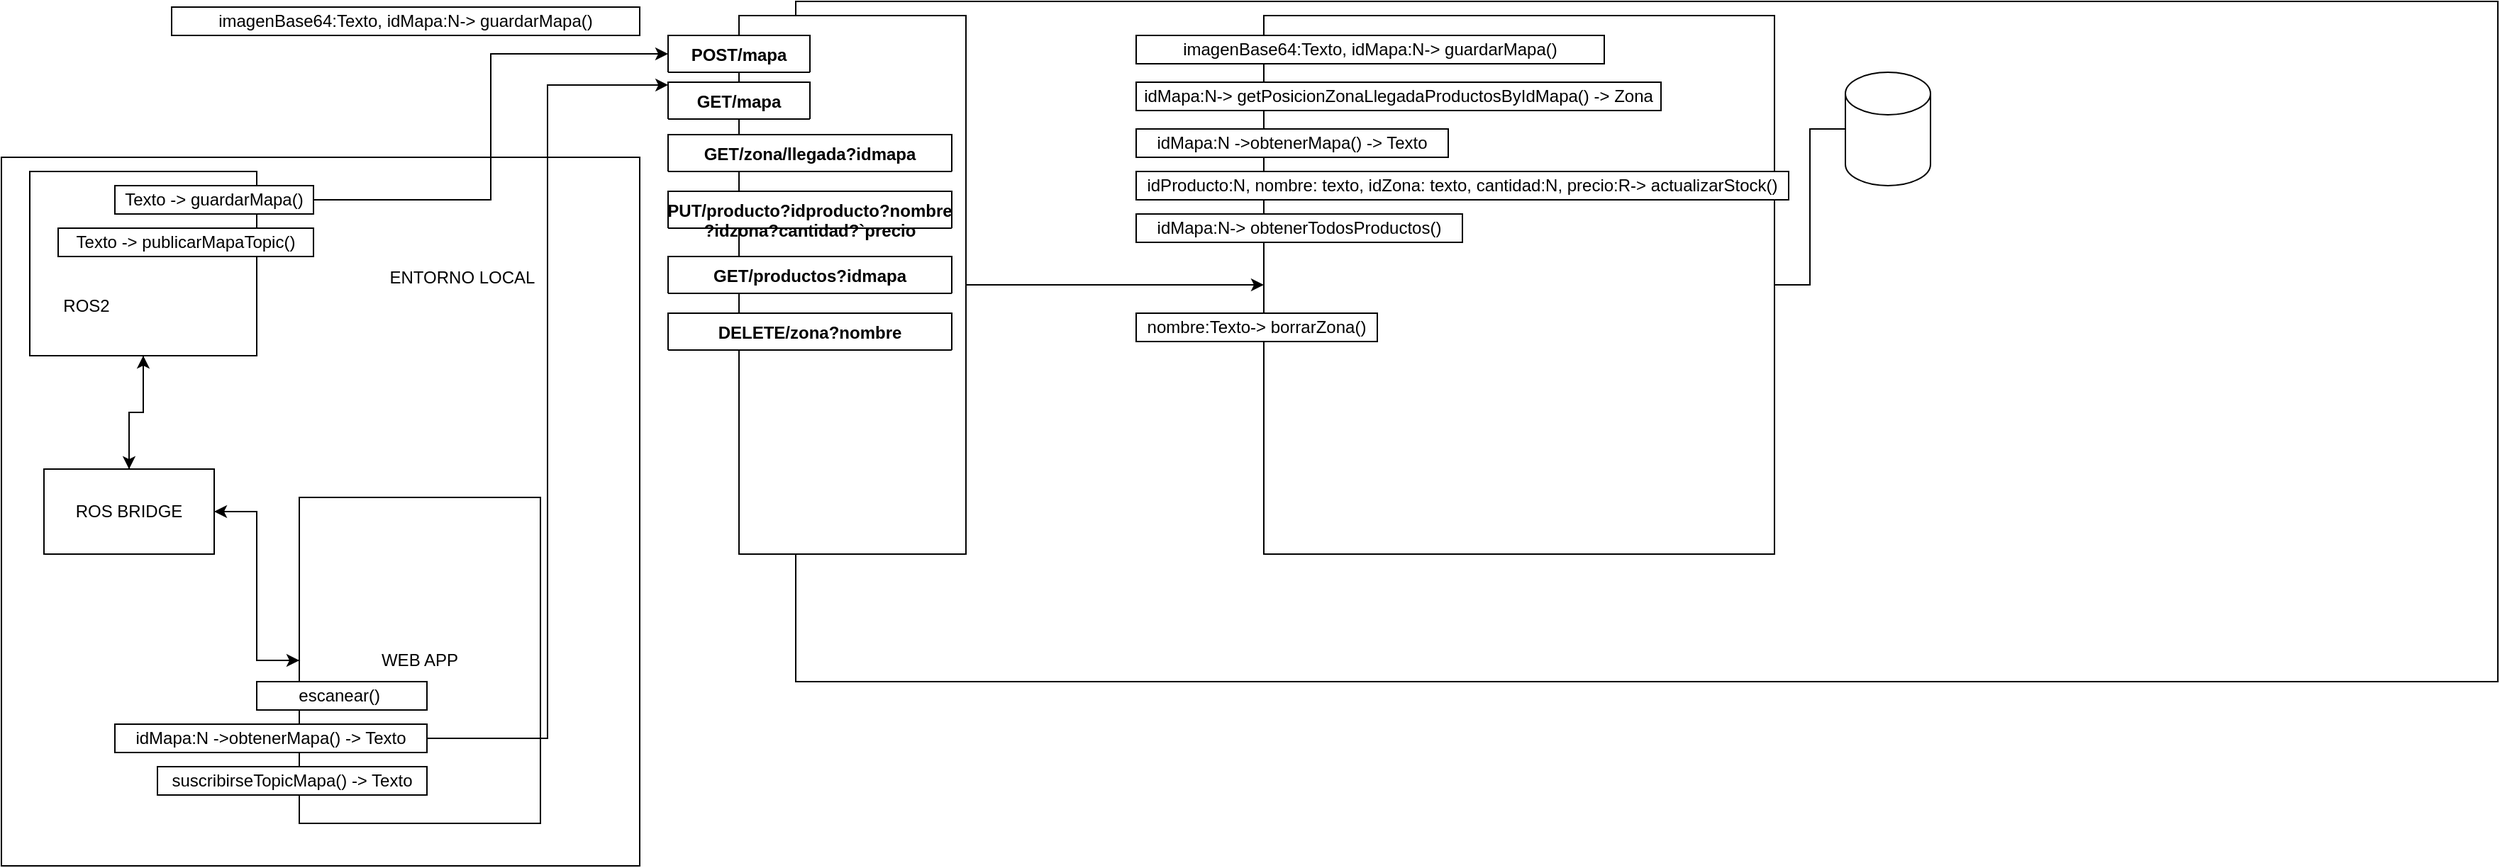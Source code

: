 <mxfile version="18.1.3" pages="2"><diagram id="qr7br0gcmP0g3dQFz3eZ" name="Logica Negocio"><mxGraphModel dx="1381" dy="787" grid="1" gridSize="10" guides="1" tooltips="1" connect="1" arrows="1" fold="1" page="1" pageScale="1" pageWidth="827" pageHeight="1169" math="0" shadow="0"><root><mxCell id="0"/><mxCell id="1" parent="0"/><mxCell id="V5HAuyEucex_Spe4lNq8-1" value="" style="rounded=0;whiteSpace=wrap;html=1;" parent="1" vertex="1"><mxGeometry x="570" y="10" width="1200" height="480" as="geometry"/></mxCell><mxCell id="V5HAuyEucex_Spe4lNq8-2" value="" style="rounded=0;whiteSpace=wrap;html=1;" parent="1" vertex="1"><mxGeometry x="10" y="120" width="450" height="500" as="geometry"/></mxCell><mxCell id="V5HAuyEucex_Spe4lNq8-14" style="edgeStyle=orthogonalEdgeStyle;rounded=0;orthogonalLoop=1;jettySize=auto;html=1;" parent="1" source="V5HAuyEucex_Spe4lNq8-3" target="V5HAuyEucex_Spe4lNq8-13" edge="1"><mxGeometry relative="1" as="geometry"/></mxCell><mxCell id="V5HAuyEucex_Spe4lNq8-19" style="edgeStyle=orthogonalEdgeStyle;rounded=0;orthogonalLoop=1;jettySize=auto;html=1;entryX=0;entryY=0.5;entryDx=0;entryDy=0;exitX=1;exitY=0.5;exitDx=0;exitDy=0;" parent="1" source="V5HAuyEucex_Spe4lNq8-24" target="1KXFwzLgJWa-YRm2-Oui-1" edge="1"><mxGeometry relative="1" as="geometry"><mxPoint x="460" y="50" as="targetPoint"/></mxGeometry></mxCell><mxCell id="V5HAuyEucex_Spe4lNq8-3" value="" style="rounded=0;whiteSpace=wrap;html=1;" parent="1" vertex="1"><mxGeometry x="30" y="130" width="160" height="130" as="geometry"/></mxCell><mxCell id="9l4VPNed63QghKo_KkzF-2" style="edgeStyle=orthogonalEdgeStyle;rounded=0;orthogonalLoop=1;jettySize=auto;html=1;entryX=1;entryY=0.5;entryDx=0;entryDy=0;endArrow=none;endFill=0;" parent="1" source="V5HAuyEucex_Spe4lNq8-4" target="V5HAuyEucex_Spe4lNq8-6" edge="1"><mxGeometry relative="1" as="geometry"/></mxCell><mxCell id="V5HAuyEucex_Spe4lNq8-4" value="" style="shape=cylinder3;whiteSpace=wrap;html=1;boundedLbl=1;backgroundOutline=1;size=15;" parent="1" vertex="1"><mxGeometry x="1310" y="60" width="60" height="80" as="geometry"/></mxCell><mxCell id="V5HAuyEucex_Spe4lNq8-20" style="edgeStyle=orthogonalEdgeStyle;rounded=0;orthogonalLoop=1;jettySize=auto;html=1;" parent="1" source="V5HAuyEucex_Spe4lNq8-5" target="V5HAuyEucex_Spe4lNq8-6" edge="1"><mxGeometry relative="1" as="geometry"/></mxCell><mxCell id="V5HAuyEucex_Spe4lNq8-5" value="" style="rounded=0;whiteSpace=wrap;html=1;" parent="1" vertex="1"><mxGeometry x="530" y="20" width="160" height="380" as="geometry"/></mxCell><mxCell id="V5HAuyEucex_Spe4lNq8-6" value="" style="rounded=0;whiteSpace=wrap;html=1;" parent="1" vertex="1"><mxGeometry x="900" y="20" width="360" height="380" as="geometry"/></mxCell><mxCell id="V5HAuyEucex_Spe4lNq8-9" value="imagenBase64:Texto, idMapa:N-&amp;gt; guardarMapa()" style="rounded=0;whiteSpace=wrap;html=1;autosize=1;" parent="1" vertex="1"><mxGeometry x="810" y="34" width="330" height="20" as="geometry"/></mxCell><mxCell id="V5HAuyEucex_Spe4lNq8-16" style="edgeStyle=orthogonalEdgeStyle;rounded=0;orthogonalLoop=1;jettySize=auto;html=1;entryX=1;entryY=0.5;entryDx=0;entryDy=0;" parent="1" source="V5HAuyEucex_Spe4lNq8-11" target="V5HAuyEucex_Spe4lNq8-13" edge="1"><mxGeometry relative="1" as="geometry"/></mxCell><mxCell id="V5HAuyEucex_Spe4lNq8-11" value="WEB APP" style="rounded=0;whiteSpace=wrap;html=1;" parent="1" vertex="1"><mxGeometry x="220" y="360" width="170" height="230" as="geometry"/></mxCell><mxCell id="V5HAuyEucex_Spe4lNq8-12" value="ENTORNO LOCAL" style="text;html=1;strokeColor=none;fillColor=none;align=center;verticalAlign=middle;whiteSpace=wrap;rounded=0;" parent="1" vertex="1"><mxGeometry x="270" y="190" width="130" height="30" as="geometry"/></mxCell><mxCell id="V5HAuyEucex_Spe4lNq8-15" style="edgeStyle=orthogonalEdgeStyle;rounded=0;orthogonalLoop=1;jettySize=auto;html=1;" parent="1" source="V5HAuyEucex_Spe4lNq8-13" target="V5HAuyEucex_Spe4lNq8-11" edge="1"><mxGeometry relative="1" as="geometry"/></mxCell><mxCell id="V5HAuyEucex_Spe4lNq8-17" style="edgeStyle=orthogonalEdgeStyle;rounded=0;orthogonalLoop=1;jettySize=auto;html=1;entryX=0.5;entryY=1;entryDx=0;entryDy=0;" parent="1" source="V5HAuyEucex_Spe4lNq8-13" target="V5HAuyEucex_Spe4lNq8-3" edge="1"><mxGeometry relative="1" as="geometry"/></mxCell><mxCell id="V5HAuyEucex_Spe4lNq8-13" value="ROS BRIDGE" style="rounded=0;whiteSpace=wrap;html=1;" parent="1" vertex="1"><mxGeometry x="40" y="340" width="120" height="60" as="geometry"/></mxCell><mxCell id="V5HAuyEucex_Spe4lNq8-22" value="escanear()&amp;nbsp;" style="rounded=0;whiteSpace=wrap;html=1;" parent="1" vertex="1"><mxGeometry x="190" y="490" width="120" height="20" as="geometry"/></mxCell><mxCell id="xhJGhQsPzWxKXCQC_ODU-6" style="edgeStyle=orthogonalEdgeStyle;rounded=0;orthogonalLoop=1;jettySize=auto;html=1;entryX=0.001;entryY=0.076;entryDx=0;entryDy=0;entryPerimeter=0;" parent="1" source="V5HAuyEucex_Spe4lNq8-23" target="xhJGhQsPzWxKXCQC_ODU-2" edge="1"><mxGeometry relative="1" as="geometry"/></mxCell><mxCell id="V5HAuyEucex_Spe4lNq8-23" value="idMapa:N -&amp;gt;obtenerMapa() -&amp;gt; Texto" style="rounded=0;whiteSpace=wrap;html=1;" parent="1" vertex="1"><mxGeometry x="90" y="520" width="220" height="20" as="geometry"/></mxCell><mxCell id="V5HAuyEucex_Spe4lNq8-24" value="Texto -&amp;gt; guardarMapa()" style="rounded=0;whiteSpace=wrap;html=1;" parent="1" vertex="1"><mxGeometry x="90" y="140" width="140" height="20" as="geometry"/></mxCell><mxCell id="V5HAuyEucex_Spe4lNq8-27" value="Texto -&amp;gt; publicarMapaTopic()" style="rounded=0;whiteSpace=wrap;html=1;" parent="1" vertex="1"><mxGeometry x="50" y="170" width="180" height="20" as="geometry"/></mxCell><mxCell id="V5HAuyEucex_Spe4lNq8-28" value="suscribirseTopicMapa() -&amp;gt; Texto" style="rounded=0;whiteSpace=wrap;html=1;" parent="1" vertex="1"><mxGeometry x="120" y="550" width="190" height="20" as="geometry"/></mxCell><mxCell id="V5HAuyEucex_Spe4lNq8-29" value="ROS2" style="text;html=1;strokeColor=none;fillColor=none;align=center;verticalAlign=middle;whiteSpace=wrap;rounded=0;" parent="1" vertex="1"><mxGeometry x="40" y="210" width="60" height="30" as="geometry"/></mxCell><mxCell id="1KXFwzLgJWa-YRm2-Oui-1" value="POST/mapa" style="swimlane;fontStyle=1;align=center;verticalAlign=top;childLayout=stackLayout;horizontal=1;startSize=26;horizontalStack=0;resizeParent=1;resizeParentMax=0;resizeLast=0;collapsible=1;marginBottom=0;" parent="1" vertex="1" collapsed="1"><mxGeometry x="480" y="34" width="100" height="26" as="geometry"><mxRectangle x="480" y="-70" width="300" height="140" as="alternateBounds"/></mxGeometry></mxCell><mxCell id="1KXFwzLgJWa-YRm2-Oui-2" value="Request: { idMapa:N,  imagen:Texto }" style="text;strokeColor=none;fillColor=default;align=left;verticalAlign=top;spacingLeft=4;spacingRight=4;overflow=hidden;rotatable=0;points=[[0,0.5],[1,0.5]];portConstraint=eastwest;" parent="1KXFwzLgJWa-YRm2-Oui-1" vertex="1"><mxGeometry y="26" width="300" height="26" as="geometry"/></mxCell><mxCell id="1KXFwzLgJWa-YRm2-Oui-3" value="" style="line;strokeWidth=1;fillColor=none;align=left;verticalAlign=middle;spacingTop=-1;spacingLeft=3;spacingRight=3;rotatable=0;labelPosition=right;points=[];portConstraint=eastwest;" parent="1KXFwzLgJWa-YRm2-Oui-1" vertex="1"><mxGeometry y="52" width="300" height="8" as="geometry"/></mxCell><mxCell id="1KXFwzLgJWa-YRm2-Oui-4" value="Respuestas:&#10;    200 OK&#10;    500 - {mensaje: &quot;No existe un mapa con ese id&quot;}&#10;    400 - {mensaje: &quot;Falta algun parametro&quot;}" style="text;align=left;verticalAlign=top;spacingLeft=4;spacingRight=4;overflow=hidden;rotatable=0;points=[[0,0.5],[1,0.5]];portConstraint=eastwest;fillColor=default;" parent="1KXFwzLgJWa-YRm2-Oui-1" vertex="1"><mxGeometry y="60" width="300" height="80" as="geometry"/></mxCell><mxCell id="A1_ffEyif7cvSU4tj48l-1" value="imagenBase64:Texto, idMapa:N-&amp;gt; guardarMapa()" style="rounded=0;whiteSpace=wrap;html=1;autosize=1;" parent="1" vertex="1"><mxGeometry x="130" y="14" width="330" height="20" as="geometry"/></mxCell><mxCell id="_4uroS1KP7SOoJTGzhsw-5" value="idMapa:N-&amp;gt; getPosicionZonaLlegadaProductosByIdMapa() -&amp;gt; Zona" style="rounded=0;whiteSpace=wrap;html=1;autosize=1;" parent="1" vertex="1"><mxGeometry x="810" y="67" width="370" height="20" as="geometry"/></mxCell><mxCell id="_4uroS1KP7SOoJTGzhsw-1" value="GET/zona/llegada?idmapa" style="swimlane;fontStyle=1;align=center;verticalAlign=top;childLayout=stackLayout;horizontal=1;startSize=26;horizontalStack=0;resizeParent=1;resizeParentMax=0;resizeLast=0;collapsible=1;marginBottom=0;" parent="1" vertex="1" collapsed="1"><mxGeometry x="480" y="104" width="200" height="26" as="geometry"><mxRectangle x="480" y="104" width="300" height="260" as="alternateBounds"/></mxGeometry></mxCell><mxCell id="_4uroS1KP7SOoJTGzhsw-2" value="Request: { idMapa:N }" style="text;strokeColor=none;fillColor=default;align=left;verticalAlign=top;spacingLeft=4;spacingRight=4;overflow=hidden;rotatable=0;points=[[0,0.5],[1,0.5]];portConstraint=eastwest;" parent="_4uroS1KP7SOoJTGzhsw-1" vertex="1"><mxGeometry y="26" width="300" height="26" as="geometry"/></mxCell><mxCell id="_4uroS1KP7SOoJTGzhsw-3" value="" style="line;strokeWidth=1;fillColor=none;align=left;verticalAlign=middle;spacingTop=-1;spacingLeft=3;spacingRight=3;rotatable=0;labelPosition=right;points=[];portConstraint=eastwest;" parent="_4uroS1KP7SOoJTGzhsw-1" vertex="1"><mxGeometry y="52" width="300" height="8" as="geometry"/></mxCell><mxCell id="_4uroS1KP7SOoJTGzhsw-4" value="Respuestas:&#10;    200 OK {&#10;    &quot;nombre&quot;: &quot;llegeda&quot;,&#10;    &quot;mapa&quot;: 1,&#10;    &quot;xSuperior&quot;: 1,&#10;    &quot;ySuperior&quot;: 2,&#10;    &quot;xInferior&quot;: 1,&#10;    &quot;yInferior&quot;: 2&#10;}    &#10;500 - {mensaje: &quot;Ese mapa no tiene una zona de llegada asignada&quot;}&#10;    &#10;400 - {mensaje: &quot;Falta algun parametro&quot;}" style="text;align=left;verticalAlign=top;spacingLeft=4;spacingRight=4;overflow=hidden;rotatable=0;points=[[0,0.5],[1,0.5]];portConstraint=eastwest;fillColor=default;" parent="_4uroS1KP7SOoJTGzhsw-1" vertex="1"><mxGeometry y="60" width="300" height="200" as="geometry"/></mxCell><mxCell id="xhJGhQsPzWxKXCQC_ODU-2" value="GET/mapa" style="swimlane;fontStyle=1;align=center;verticalAlign=top;childLayout=stackLayout;horizontal=1;startSize=26;horizontalStack=0;resizeParent=1;resizeParentMax=0;resizeLast=0;collapsible=1;marginBottom=0;" parent="1" vertex="1" collapsed="1"><mxGeometry x="480" y="67" width="100" height="26" as="geometry"><mxRectangle x="480" y="67" width="300" height="140" as="alternateBounds"/></mxGeometry></mxCell><mxCell id="xhJGhQsPzWxKXCQC_ODU-3" value="Parametros: { idMapa:N }" style="text;strokeColor=none;fillColor=default;align=left;verticalAlign=top;spacingLeft=4;spacingRight=4;overflow=hidden;rotatable=0;points=[[0,0.5],[1,0.5]];portConstraint=eastwest;" parent="xhJGhQsPzWxKXCQC_ODU-2" vertex="1"><mxGeometry y="26" width="300" height="26" as="geometry"/></mxCell><mxCell id="xhJGhQsPzWxKXCQC_ODU-4" value="" style="line;strokeWidth=1;fillColor=none;align=left;verticalAlign=middle;spacingTop=-1;spacingLeft=3;spacingRight=3;rotatable=0;labelPosition=right;points=[];portConstraint=eastwest;" parent="xhJGhQsPzWxKXCQC_ODU-2" vertex="1"><mxGeometry y="52" width="300" height="8" as="geometry"/></mxCell><mxCell id="xhJGhQsPzWxKXCQC_ODU-5" value="Respuestas:&#10;    200 OK {imagen:Texto, puntoOrigen:{x,y}}&#10;    500 - {mensaje: &quot;No existe un mapa con ese id&quot;}&#10;    400 - {mensaje: &quot;Falta algun parametro&quot;}" style="text;align=left;verticalAlign=top;spacingLeft=4;spacingRight=4;overflow=hidden;rotatable=0;points=[[0,0.5],[1,0.5]];portConstraint=eastwest;fillColor=default;" parent="xhJGhQsPzWxKXCQC_ODU-2" vertex="1"><mxGeometry y="60" width="300" height="80" as="geometry"/></mxCell><mxCell id="xhJGhQsPzWxKXCQC_ODU-7" value="idMapa:N -&amp;gt;obtenerMapa() -&amp;gt; Texto" style="rounded=0;whiteSpace=wrap;html=1;" parent="1" vertex="1"><mxGeometry x="810" y="100" width="220" height="20" as="geometry"/></mxCell><mxCell id="OGDtgpOWIfThqwihZhtQ-1" value="PUT/producto?idproducto?nombre&#10;?idzona?cantidad?`precio" style="swimlane;fontStyle=1;align=center;verticalAlign=top;childLayout=stackLayout;horizontal=1;startSize=26;horizontalStack=0;resizeParent=1;resizeParentMax=0;resizeLast=0;collapsible=1;marginBottom=0;" parent="1" vertex="1" collapsed="1"><mxGeometry x="480" y="144" width="200" height="26" as="geometry"><mxRectangle x="480" y="144" width="300" height="140" as="alternateBounds"/></mxGeometry></mxCell><mxCell id="OGDtgpOWIfThqwihZhtQ-2" value="Parametros: { idProducto:N, nombre:texto &#10;                        idZona: texto, cantidad:N, &#10;                        precio:R }" style="text;strokeColor=none;fillColor=default;align=left;verticalAlign=top;spacingLeft=4;spacingRight=4;overflow=hidden;rotatable=0;points=[[0,0.5],[1,0.5]];portConstraint=eastwest;" parent="OGDtgpOWIfThqwihZhtQ-1" vertex="1"><mxGeometry y="26" width="300" height="26" as="geometry"/></mxCell><mxCell id="OGDtgpOWIfThqwihZhtQ-3" value="" style="line;strokeWidth=1;fillColor=none;align=left;verticalAlign=middle;spacingTop=-1;spacingLeft=3;spacingRight=3;rotatable=0;labelPosition=right;points=[];portConstraint=eastwest;" parent="OGDtgpOWIfThqwihZhtQ-1" vertex="1"><mxGeometry y="52" width="300" height="8" as="geometry"/></mxCell><mxCell id="OGDtgpOWIfThqwihZhtQ-4" value="Respuestas:&#10;    200 OK   - {mensaje: &quot;El stock se ha actualizado correctamente&quot;}&#10;    500 - {mensaje: &quot;No existe un producto o zona con ese id&quot;}&#10;    400 - {mensaje: &quot;Falta algun parametro&quot;}" style="text;align=left;verticalAlign=top;spacingLeft=4;spacingRight=4;overflow=hidden;rotatable=0;points=[[0,0.5],[1,0.5]];portConstraint=eastwest;fillColor=default;" parent="OGDtgpOWIfThqwihZhtQ-1" vertex="1"><mxGeometry y="60" width="300" height="80" as="geometry"/></mxCell><mxCell id="bOaLaN9celTMbXlFl_b8-1" value="idProducto:N, nombre: texto, idZona: texto, cantidad:N, precio:R-&amp;gt; actualizarStock()" style="rounded=0;whiteSpace=wrap;html=1;autosize=1;" parent="1" vertex="1"><mxGeometry x="810" y="130" width="460" height="20" as="geometry"/></mxCell><mxCell id="3axeS7SIvT5MbjWtj5---1" value="GET/productos?idmapa" style="swimlane;fontStyle=1;align=center;verticalAlign=top;childLayout=stackLayout;horizontal=1;startSize=26;horizontalStack=0;resizeParent=1;resizeParentMax=0;resizeLast=0;collapsible=1;marginBottom=0;" parent="1" vertex="1" collapsed="1"><mxGeometry x="480" y="190" width="200" height="26" as="geometry"><mxRectangle x="480" y="190" width="300" height="140" as="alternateBounds"/></mxGeometry></mxCell><mxCell id="3axeS7SIvT5MbjWtj5---2" value="Parametros: { idMapa:N }" style="text;strokeColor=none;fillColor=default;align=left;verticalAlign=top;spacingLeft=4;spacingRight=4;overflow=hidden;rotatable=0;points=[[0,0.5],[1,0.5]];portConstraint=eastwest;" parent="3axeS7SIvT5MbjWtj5---1" vertex="1"><mxGeometry y="26" width="300" height="26" as="geometry"/></mxCell><mxCell id="3axeS7SIvT5MbjWtj5---3" value="" style="line;strokeWidth=1;fillColor=none;align=left;verticalAlign=middle;spacingTop=-1;spacingLeft=3;spacingRight=3;rotatable=0;labelPosition=right;points=[];portConstraint=eastwest;" parent="3axeS7SIvT5MbjWtj5---1" vertex="1"><mxGeometry y="52" width="300" height="8" as="geometry"/></mxCell><mxCell id="3axeS7SIvT5MbjWtj5---4" value="Respuestas:&#10;    200 OK&#10;    500 - {mensaje: &quot;No existe un mapa con ese id&quot;}&#10;    400 - {mensaje: &quot;Falta algun parametro&quot;}" style="text;align=left;verticalAlign=top;spacingLeft=4;spacingRight=4;overflow=hidden;rotatable=0;points=[[0,0.5],[1,0.5]];portConstraint=eastwest;fillColor=default;" parent="3axeS7SIvT5MbjWtj5---1" vertex="1"><mxGeometry y="60" width="300" height="80" as="geometry"/></mxCell><mxCell id="3axeS7SIvT5MbjWtj5---5" value="idMapa:N-&amp;gt; obtenerTodosProductos()" style="rounded=0;whiteSpace=wrap;html=1;autosize=1;" parent="1" vertex="1"><mxGeometry x="810" y="160" width="230" height="20" as="geometry"/></mxCell><mxCell id="qG03S4vBtVHj0c72fAlt-1" value="DELETE/zona?nombre" style="swimlane;fontStyle=1;align=center;verticalAlign=top;childLayout=stackLayout;horizontal=1;startSize=26;horizontalStack=0;resizeParent=1;resizeParentMax=0;resizeLast=0;collapsible=1;marginBottom=0;" parent="1" vertex="1" collapsed="1"><mxGeometry x="480" y="230" width="200" height="26" as="geometry"><mxRectangle x="480" y="230" width="300" height="140" as="alternateBounds"/></mxGeometry></mxCell><mxCell id="qG03S4vBtVHj0c72fAlt-2" value="Parametros: { nombre:Texto }" style="text;strokeColor=none;fillColor=default;align=left;verticalAlign=top;spacingLeft=4;spacingRight=4;overflow=hidden;rotatable=0;points=[[0,0.5],[1,0.5]];portConstraint=eastwest;" parent="qG03S4vBtVHj0c72fAlt-1" vertex="1"><mxGeometry y="26" width="300" height="26" as="geometry"/></mxCell><mxCell id="qG03S4vBtVHj0c72fAlt-3" value="" style="line;strokeWidth=1;fillColor=none;align=left;verticalAlign=middle;spacingTop=-1;spacingLeft=3;spacingRight=3;rotatable=0;labelPosition=right;points=[];portConstraint=eastwest;" parent="qG03S4vBtVHj0c72fAlt-1" vertex="1"><mxGeometry y="52" width="300" height="8" as="geometry"/></mxCell><mxCell id="qG03S4vBtVHj0c72fAlt-4" value="Respuestas:&#10;    200 OK&#10;    500 - {mensaje: &quot;No existe una zona con ese id&quot;}&#10;    400 - {mensaje: &quot;Falta algun parametro&quot;}" style="text;align=left;verticalAlign=top;spacingLeft=4;spacingRight=4;overflow=hidden;rotatable=0;points=[[0,0.5],[1,0.5]];portConstraint=eastwest;fillColor=default;" parent="qG03S4vBtVHj0c72fAlt-1" vertex="1"><mxGeometry y="60" width="300" height="80" as="geometry"/></mxCell><mxCell id="qG03S4vBtVHj0c72fAlt-5" value="nombre:Texto-&amp;gt; borrarZona()" style="rounded=0;whiteSpace=wrap;html=1;autosize=1;" parent="1" vertex="1"><mxGeometry x="810" y="230" width="170" height="20" as="geometry"/></mxCell></root></mxGraphModel></diagram><diagram id="j1-sHolz0AxUesMCTDj7" name="Entidad Relacion"><mxGraphModel dx="419" dy="775" grid="1" gridSize="10" guides="1" tooltips="1" connect="1" arrows="1" fold="1" page="1" pageScale="1" pageWidth="827" pageHeight="1169" math="0" shadow="0"><root><mxCell id="xTQx5OwVtkUul9D9zM_5-0"/><mxCell id="xTQx5OwVtkUul9D9zM_5-1" parent="xTQx5OwVtkUul9D9zM_5-0"/><mxCell id="xTQx5OwVtkUul9D9zM_5-7" value="mapa" style="shape=table;startSize=30;container=1;collapsible=1;childLayout=tableLayout;fixedRows=1;rowLines=0;fontStyle=1;align=center;resizeLast=1;" parent="xTQx5OwVtkUul9D9zM_5-1" vertex="1"><mxGeometry x="260" y="400" width="180" height="90" as="geometry"><mxRectangle x="360" y="330" width="60" height="30" as="alternateBounds"/></mxGeometry></mxCell><mxCell id="xTQx5OwVtkUul9D9zM_5-8" value="" style="shape=tableRow;horizontal=0;startSize=0;swimlaneHead=0;swimlaneBody=0;fillColor=none;collapsible=0;dropTarget=0;points=[[0,0.5],[1,0.5]];portConstraint=eastwest;top=0;left=0;right=0;bottom=1;" parent="xTQx5OwVtkUul9D9zM_5-7" vertex="1"><mxGeometry y="30" width="180" height="30" as="geometry"/></mxCell><mxCell id="xTQx5OwVtkUul9D9zM_5-9" value="PK" style="shape=partialRectangle;connectable=0;fillColor=none;top=0;left=0;bottom=0;right=0;fontStyle=1;overflow=hidden;" parent="xTQx5OwVtkUul9D9zM_5-8" vertex="1"><mxGeometry width="30" height="30" as="geometry"><mxRectangle width="30" height="30" as="alternateBounds"/></mxGeometry></mxCell><mxCell id="xTQx5OwVtkUul9D9zM_5-10" value="id" style="shape=partialRectangle;connectable=0;fillColor=none;top=0;left=0;bottom=0;right=0;align=left;spacingLeft=6;fontStyle=5;overflow=hidden;" parent="xTQx5OwVtkUul9D9zM_5-8" vertex="1"><mxGeometry x="30" width="150" height="30" as="geometry"><mxRectangle width="150" height="30" as="alternateBounds"/></mxGeometry></mxCell><mxCell id="xTQx5OwVtkUul9D9zM_5-11" value="" style="shape=tableRow;horizontal=0;startSize=0;swimlaneHead=0;swimlaneBody=0;fillColor=none;collapsible=0;dropTarget=0;points=[[0,0.5],[1,0.5]];portConstraint=eastwest;top=0;left=0;right=0;bottom=0;" parent="xTQx5OwVtkUul9D9zM_5-7" vertex="1"><mxGeometry y="60" width="180" height="30" as="geometry"/></mxCell><mxCell id="xTQx5OwVtkUul9D9zM_5-12" value="" style="shape=partialRectangle;connectable=0;fillColor=none;top=0;left=0;bottom=0;right=0;editable=1;overflow=hidden;" parent="xTQx5OwVtkUul9D9zM_5-11" vertex="1"><mxGeometry width="30" height="30" as="geometry"><mxRectangle width="30" height="30" as="alternateBounds"/></mxGeometry></mxCell><mxCell id="xTQx5OwVtkUul9D9zM_5-13" value="imagen" style="shape=partialRectangle;connectable=0;fillColor=none;top=0;left=0;bottom=0;right=0;align=left;spacingLeft=6;overflow=hidden;" parent="xTQx5OwVtkUul9D9zM_5-11" vertex="1"><mxGeometry x="30" width="150" height="30" as="geometry"><mxRectangle width="150" height="30" as="alternateBounds"/></mxGeometry></mxCell><mxCell id="xTQx5OwVtkUul9D9zM_5-20" value="BD: Automatix" style="text;html=1;strokeColor=none;fillColor=none;align=center;verticalAlign=middle;whiteSpace=wrap;rounded=0;" parent="xTQx5OwVtkUul9D9zM_5-1" vertex="1"><mxGeometry x="10" y="10" width="140" height="30" as="geometry"/></mxCell><mxCell id="xTQx5OwVtkUul9D9zM_5-21" value="Usuario" style="shape=table;startSize=30;container=1;collapsible=1;childLayout=tableLayout;fixedRows=1;rowLines=0;fontStyle=1;align=center;resizeLast=1;" parent="xTQx5OwVtkUul9D9zM_5-1" vertex="1"><mxGeometry x="40" y="145" width="180" height="150" as="geometry"/></mxCell><mxCell id="xTQx5OwVtkUul9D9zM_5-22" value="" style="shape=tableRow;horizontal=0;startSize=0;swimlaneHead=0;swimlaneBody=0;fillColor=none;collapsible=0;dropTarget=0;points=[[0,0.5],[1,0.5]];portConstraint=eastwest;top=0;left=0;right=0;bottom=1;" parent="xTQx5OwVtkUul9D9zM_5-21" vertex="1"><mxGeometry y="30" width="180" height="30" as="geometry"/></mxCell><mxCell id="xTQx5OwVtkUul9D9zM_5-23" value="PK" style="shape=partialRectangle;connectable=0;fillColor=none;top=0;left=0;bottom=0;right=0;fontStyle=1;overflow=hidden;" parent="xTQx5OwVtkUul9D9zM_5-22" vertex="1"><mxGeometry width="30" height="30" as="geometry"><mxRectangle width="30" height="30" as="alternateBounds"/></mxGeometry></mxCell><mxCell id="xTQx5OwVtkUul9D9zM_5-24" value="id" style="shape=partialRectangle;connectable=0;fillColor=none;top=0;left=0;bottom=0;right=0;align=left;spacingLeft=6;fontStyle=5;overflow=hidden;" parent="xTQx5OwVtkUul9D9zM_5-22" vertex="1"><mxGeometry x="30" width="150" height="30" as="geometry"><mxRectangle width="150" height="30" as="alternateBounds"/></mxGeometry></mxCell><mxCell id="xTQx5OwVtkUul9D9zM_5-25" value="" style="shape=tableRow;horizontal=0;startSize=0;swimlaneHead=0;swimlaneBody=0;fillColor=none;collapsible=0;dropTarget=0;points=[[0,0.5],[1,0.5]];portConstraint=eastwest;top=0;left=0;right=0;bottom=0;" parent="xTQx5OwVtkUul9D9zM_5-21" vertex="1"><mxGeometry y="60" width="180" height="30" as="geometry"/></mxCell><mxCell id="xTQx5OwVtkUul9D9zM_5-26" value="" style="shape=partialRectangle;connectable=0;fillColor=none;top=0;left=0;bottom=0;right=0;editable=1;overflow=hidden;" parent="xTQx5OwVtkUul9D9zM_5-25" vertex="1"><mxGeometry width="30" height="30" as="geometry"><mxRectangle width="30" height="30" as="alternateBounds"/></mxGeometry></mxCell><mxCell id="xTQx5OwVtkUul9D9zM_5-27" value="correo   " style="shape=partialRectangle;connectable=0;fillColor=none;top=0;left=0;bottom=0;right=0;align=left;spacingLeft=6;overflow=hidden;" parent="xTQx5OwVtkUul9D9zM_5-25" vertex="1"><mxGeometry x="30" width="150" height="30" as="geometry"><mxRectangle width="150" height="30" as="alternateBounds"/></mxGeometry></mxCell><mxCell id="xTQx5OwVtkUul9D9zM_5-28" value="" style="shape=tableRow;horizontal=0;startSize=0;swimlaneHead=0;swimlaneBody=0;fillColor=none;collapsible=0;dropTarget=0;points=[[0,0.5],[1,0.5]];portConstraint=eastwest;top=0;left=0;right=0;bottom=0;" parent="xTQx5OwVtkUul9D9zM_5-21" vertex="1"><mxGeometry y="90" width="180" height="30" as="geometry"/></mxCell><mxCell id="xTQx5OwVtkUul9D9zM_5-29" value="" style="shape=partialRectangle;connectable=0;fillColor=none;top=0;left=0;bottom=0;right=0;editable=1;overflow=hidden;" parent="xTQx5OwVtkUul9D9zM_5-28" vertex="1"><mxGeometry width="30" height="30" as="geometry"><mxRectangle width="30" height="30" as="alternateBounds"/></mxGeometry></mxCell><mxCell id="xTQx5OwVtkUul9D9zM_5-30" value="password" style="shape=partialRectangle;connectable=0;fillColor=none;top=0;left=0;bottom=0;right=0;align=left;spacingLeft=6;overflow=hidden;" parent="xTQx5OwVtkUul9D9zM_5-28" vertex="1"><mxGeometry x="30" width="150" height="30" as="geometry"><mxRectangle width="150" height="30" as="alternateBounds"/></mxGeometry></mxCell><mxCell id="8DTdHLEjGKgoNXfogA92-0" value="" style="shape=tableRow;horizontal=0;startSize=0;swimlaneHead=0;swimlaneBody=0;fillColor=none;collapsible=0;dropTarget=0;points=[[0,0.5],[1,0.5]];portConstraint=eastwest;top=0;left=0;right=0;bottom=0;" parent="xTQx5OwVtkUul9D9zM_5-21" vertex="1"><mxGeometry y="120" width="180" height="30" as="geometry"/></mxCell><mxCell id="8DTdHLEjGKgoNXfogA92-1" value="FK" style="shape=partialRectangle;connectable=0;fillColor=none;top=0;left=0;bottom=0;right=0;editable=1;overflow=hidden;" parent="8DTdHLEjGKgoNXfogA92-0" vertex="1"><mxGeometry width="30" height="30" as="geometry"><mxRectangle width="30" height="30" as="alternateBounds"/></mxGeometry></mxCell><mxCell id="8DTdHLEjGKgoNXfogA92-2" value="mapa" style="shape=partialRectangle;connectable=0;fillColor=none;top=0;left=0;bottom=0;right=0;align=left;spacingLeft=6;overflow=hidden;" parent="8DTdHLEjGKgoNXfogA92-0" vertex="1"><mxGeometry x="30" width="150" height="30" as="geometry"><mxRectangle width="150" height="30" as="alternateBounds"/></mxGeometry></mxCell><mxCell id="xTQx5OwVtkUul9D9zM_5-34" value="Robot" style="shape=table;startSize=30;container=1;collapsible=1;childLayout=tableLayout;fixedRows=1;rowLines=0;fontStyle=1;align=center;resizeLast=1;" parent="xTQx5OwVtkUul9D9zM_5-1" vertex="1"><mxGeometry x="40" y="530" width="180" height="90" as="geometry"/></mxCell><mxCell id="xTQx5OwVtkUul9D9zM_5-35" value="" style="shape=tableRow;horizontal=0;startSize=0;swimlaneHead=0;swimlaneBody=0;fillColor=none;collapsible=0;dropTarget=0;points=[[0,0.5],[1,0.5]];portConstraint=eastwest;top=0;left=0;right=0;bottom=1;" parent="xTQx5OwVtkUul9D9zM_5-34" vertex="1"><mxGeometry y="30" width="180" height="30" as="geometry"/></mxCell><mxCell id="xTQx5OwVtkUul9D9zM_5-36" value="PK" style="shape=partialRectangle;connectable=0;fillColor=none;top=0;left=0;bottom=0;right=0;fontStyle=1;overflow=hidden;" parent="xTQx5OwVtkUul9D9zM_5-35" vertex="1"><mxGeometry width="30" height="30" as="geometry"><mxRectangle width="30" height="30" as="alternateBounds"/></mxGeometry></mxCell><mxCell id="xTQx5OwVtkUul9D9zM_5-37" value="id" style="shape=partialRectangle;connectable=0;fillColor=none;top=0;left=0;bottom=0;right=0;align=left;spacingLeft=6;fontStyle=5;overflow=hidden;" parent="xTQx5OwVtkUul9D9zM_5-35" vertex="1"><mxGeometry x="30" width="150" height="30" as="geometry"><mxRectangle width="150" height="30" as="alternateBounds"/></mxGeometry></mxCell><mxCell id="xTQx5OwVtkUul9D9zM_5-38" value="" style="shape=tableRow;horizontal=0;startSize=0;swimlaneHead=0;swimlaneBody=0;fillColor=none;collapsible=0;dropTarget=0;points=[[0,0.5],[1,0.5]];portConstraint=eastwest;top=0;left=0;right=0;bottom=0;" parent="xTQx5OwVtkUul9D9zM_5-34" vertex="1"><mxGeometry y="60" width="180" height="30" as="geometry"/></mxCell><mxCell id="xTQx5OwVtkUul9D9zM_5-39" value="FK" style="shape=partialRectangle;connectable=0;fillColor=none;top=0;left=0;bottom=0;right=0;editable=1;overflow=hidden;" parent="xTQx5OwVtkUul9D9zM_5-38" vertex="1"><mxGeometry width="30" height="30" as="geometry"><mxRectangle width="30" height="30" as="alternateBounds"/></mxGeometry></mxCell><mxCell id="xTQx5OwVtkUul9D9zM_5-40" value="mapa" style="shape=partialRectangle;connectable=0;fillColor=none;top=0;left=0;bottom=0;right=0;align=left;spacingLeft=6;overflow=hidden;" parent="xTQx5OwVtkUul9D9zM_5-38" vertex="1"><mxGeometry x="30" width="150" height="30" as="geometry"><mxRectangle width="150" height="30" as="alternateBounds"/></mxGeometry></mxCell><mxCell id="xTQx5OwVtkUul9D9zM_5-47" value="Zona" style="shape=table;startSize=30;container=1;collapsible=1;childLayout=tableLayout;fixedRows=1;rowLines=0;fontStyle=1;align=center;resizeLast=1;" parent="xTQx5OwVtkUul9D9zM_5-1" vertex="1"><mxGeometry x="600" y="370" width="180" height="210" as="geometry"/></mxCell><mxCell id="xTQx5OwVtkUul9D9zM_5-48" value="" style="shape=tableRow;horizontal=0;startSize=0;swimlaneHead=0;swimlaneBody=0;fillColor=none;collapsible=0;dropTarget=0;points=[[0,0.5],[1,0.5]];portConstraint=eastwest;top=0;left=0;right=0;bottom=1;" parent="xTQx5OwVtkUul9D9zM_5-47" vertex="1"><mxGeometry y="30" width="180" height="30" as="geometry"/></mxCell><mxCell id="xTQx5OwVtkUul9D9zM_5-49" value="PK" style="shape=partialRectangle;connectable=0;fillColor=none;top=0;left=0;bottom=0;right=0;fontStyle=1;overflow=hidden;" parent="xTQx5OwVtkUul9D9zM_5-48" vertex="1"><mxGeometry width="30" height="30" as="geometry"><mxRectangle width="30" height="30" as="alternateBounds"/></mxGeometry></mxCell><mxCell id="xTQx5OwVtkUul9D9zM_5-50" value="nombre" style="shape=partialRectangle;connectable=0;fillColor=none;top=0;left=0;bottom=0;right=0;align=left;spacingLeft=6;fontStyle=5;overflow=hidden;" parent="xTQx5OwVtkUul9D9zM_5-48" vertex="1"><mxGeometry x="30" width="150" height="30" as="geometry"><mxRectangle width="150" height="30" as="alternateBounds"/></mxGeometry></mxCell><mxCell id="xTQx5OwVtkUul9D9zM_5-51" value="" style="shape=tableRow;horizontal=0;startSize=0;swimlaneHead=0;swimlaneBody=0;fillColor=none;collapsible=0;dropTarget=0;points=[[0,0.5],[1,0.5]];portConstraint=eastwest;top=0;left=0;right=0;bottom=0;" parent="xTQx5OwVtkUul9D9zM_5-47" vertex="1"><mxGeometry y="60" width="180" height="30" as="geometry"/></mxCell><mxCell id="xTQx5OwVtkUul9D9zM_5-52" value="FK" style="shape=partialRectangle;connectable=0;fillColor=none;top=0;left=0;bottom=0;right=0;editable=1;overflow=hidden;" parent="xTQx5OwVtkUul9D9zM_5-51" vertex="1"><mxGeometry width="30" height="30" as="geometry"><mxRectangle width="30" height="30" as="alternateBounds"/></mxGeometry></mxCell><mxCell id="xTQx5OwVtkUul9D9zM_5-53" value="mapa" style="shape=partialRectangle;connectable=0;fillColor=none;top=0;left=0;bottom=0;right=0;align=left;spacingLeft=6;overflow=hidden;" parent="xTQx5OwVtkUul9D9zM_5-51" vertex="1"><mxGeometry x="30" width="150" height="30" as="geometry"><mxRectangle width="150" height="30" as="alternateBounds"/></mxGeometry></mxCell><mxCell id="xTQx5OwVtkUul9D9zM_5-54" value="" style="shape=tableRow;horizontal=0;startSize=0;swimlaneHead=0;swimlaneBody=0;fillColor=none;collapsible=0;dropTarget=0;points=[[0,0.5],[1,0.5]];portConstraint=eastwest;top=0;left=0;right=0;bottom=0;" parent="xTQx5OwVtkUul9D9zM_5-47" vertex="1"><mxGeometry y="90" width="180" height="30" as="geometry"/></mxCell><mxCell id="xTQx5OwVtkUul9D9zM_5-55" value="" style="shape=partialRectangle;connectable=0;fillColor=none;top=0;left=0;bottom=0;right=0;editable=1;overflow=hidden;" parent="xTQx5OwVtkUul9D9zM_5-54" vertex="1"><mxGeometry width="30" height="30" as="geometry"><mxRectangle width="30" height="30" as="alternateBounds"/></mxGeometry></mxCell><mxCell id="xTQx5OwVtkUul9D9zM_5-56" value="xSuperior" style="shape=partialRectangle;connectable=0;fillColor=none;top=0;left=0;bottom=0;right=0;align=left;spacingLeft=6;overflow=hidden;" parent="xTQx5OwVtkUul9D9zM_5-54" vertex="1"><mxGeometry x="30" width="150" height="30" as="geometry"><mxRectangle width="150" height="30" as="alternateBounds"/></mxGeometry></mxCell><mxCell id="xTQx5OwVtkUul9D9zM_5-72" value="" style="shape=tableRow;horizontal=0;startSize=0;swimlaneHead=0;swimlaneBody=0;fillColor=none;collapsible=0;dropTarget=0;points=[[0,0.5],[1,0.5]];portConstraint=eastwest;top=0;left=0;right=0;bottom=0;" parent="xTQx5OwVtkUul9D9zM_5-47" vertex="1"><mxGeometry y="120" width="180" height="30" as="geometry"/></mxCell><mxCell id="xTQx5OwVtkUul9D9zM_5-73" value="" style="shape=partialRectangle;connectable=0;fillColor=none;top=0;left=0;bottom=0;right=0;fontStyle=0;overflow=hidden;" parent="xTQx5OwVtkUul9D9zM_5-72" vertex="1"><mxGeometry width="30" height="30" as="geometry"><mxRectangle width="30" height="30" as="alternateBounds"/></mxGeometry></mxCell><mxCell id="xTQx5OwVtkUul9D9zM_5-74" value="ySuperior" style="shape=partialRectangle;connectable=0;fillColor=none;top=0;left=0;bottom=0;right=0;align=left;spacingLeft=6;fontStyle=0;overflow=hidden;" parent="xTQx5OwVtkUul9D9zM_5-72" vertex="1"><mxGeometry x="30" width="150" height="30" as="geometry"><mxRectangle width="150" height="30" as="alternateBounds"/></mxGeometry></mxCell><mxCell id="xTQx5OwVtkUul9D9zM_5-57" value="" style="shape=tableRow;horizontal=0;startSize=0;swimlaneHead=0;swimlaneBody=0;fillColor=none;collapsible=0;dropTarget=0;points=[[0,0.5],[1,0.5]];portConstraint=eastwest;top=0;left=0;right=0;bottom=0;" parent="xTQx5OwVtkUul9D9zM_5-47" vertex="1"><mxGeometry y="150" width="180" height="30" as="geometry"/></mxCell><mxCell id="xTQx5OwVtkUul9D9zM_5-58" value="" style="shape=partialRectangle;connectable=0;fillColor=none;top=0;left=0;bottom=0;right=0;editable=1;overflow=hidden;" parent="xTQx5OwVtkUul9D9zM_5-57" vertex="1"><mxGeometry width="30" height="30" as="geometry"><mxRectangle width="30" height="30" as="alternateBounds"/></mxGeometry></mxCell><mxCell id="xTQx5OwVtkUul9D9zM_5-59" value="xInferior" style="shape=partialRectangle;connectable=0;fillColor=none;top=0;left=0;bottom=0;right=0;align=left;spacingLeft=6;overflow=hidden;" parent="xTQx5OwVtkUul9D9zM_5-57" vertex="1"><mxGeometry x="30" width="150" height="30" as="geometry"><mxRectangle width="150" height="30" as="alternateBounds"/></mxGeometry></mxCell><mxCell id="xTQx5OwVtkUul9D9zM_5-77" value="" style="shape=tableRow;horizontal=0;startSize=0;swimlaneHead=0;swimlaneBody=0;fillColor=none;collapsible=0;dropTarget=0;points=[[0,0.5],[1,0.5]];portConstraint=eastwest;top=0;left=0;right=0;bottom=0;" parent="xTQx5OwVtkUul9D9zM_5-47" vertex="1"><mxGeometry y="180" width="180" height="30" as="geometry"/></mxCell><mxCell id="xTQx5OwVtkUul9D9zM_5-78" value="" style="shape=partialRectangle;connectable=0;fillColor=none;top=0;left=0;bottom=0;right=0;editable=1;overflow=hidden;" parent="xTQx5OwVtkUul9D9zM_5-77" vertex="1"><mxGeometry width="30" height="30" as="geometry"><mxRectangle width="30" height="30" as="alternateBounds"/></mxGeometry></mxCell><mxCell id="xTQx5OwVtkUul9D9zM_5-79" value="yInferior" style="shape=partialRectangle;connectable=0;fillColor=none;top=0;left=0;bottom=0;right=0;align=left;spacingLeft=6;overflow=hidden;" parent="xTQx5OwVtkUul9D9zM_5-77" vertex="1"><mxGeometry x="30" width="150" height="30" as="geometry"><mxRectangle width="150" height="30" as="alternateBounds"/></mxGeometry></mxCell><mxCell id="xTQx5OwVtkUul9D9zM_5-62" value="" style="shape=tableRow;horizontal=0;startSize=0;swimlaneHead=0;swimlaneBody=0;fillColor=none;collapsible=0;dropTarget=0;points=[[0,0.5],[1,0.5]];portConstraint=eastwest;top=0;left=0;right=0;bottom=0;" parent="xTQx5OwVtkUul9D9zM_5-1" vertex="1"><mxGeometry x="600" y="510" width="180" height="30" as="geometry"/></mxCell><mxCell id="xTQx5OwVtkUul9D9zM_5-63" value="" style="shape=partialRectangle;connectable=0;fillColor=none;top=0;left=0;bottom=0;right=0;editable=1;overflow=hidden;" parent="xTQx5OwVtkUul9D9zM_5-62" vertex="1"><mxGeometry width="30" height="30" as="geometry"><mxRectangle width="30" height="30" as="alternateBounds"/></mxGeometry></mxCell><mxCell id="xTQx5OwVtkUul9D9zM_5-65" value="" style="shape=tableRow;horizontal=0;startSize=0;swimlaneHead=0;swimlaneBody=0;fillColor=none;collapsible=0;dropTarget=0;points=[[0,0.5],[1,0.5]];portConstraint=eastwest;top=0;left=0;right=0;bottom=0;" parent="xTQx5OwVtkUul9D9zM_5-1" vertex="1"><mxGeometry x="600" y="540" width="180" height="30" as="geometry"/></mxCell><mxCell id="xTQx5OwVtkUul9D9zM_5-85" style="edgeStyle=orthogonalEdgeStyle;rounded=0;orthogonalLoop=1;jettySize=auto;html=1;entryX=1;entryY=0.5;entryDx=0;entryDy=0;endArrow=none;endFill=0;" parent="xTQx5OwVtkUul9D9zM_5-1" source="xTQx5OwVtkUul9D9zM_5-51" target="xTQx5OwVtkUul9D9zM_5-8" edge="1"><mxGeometry relative="1" as="geometry"/></mxCell><mxCell id="xTQx5OwVtkUul9D9zM_5-88" value="1" style="edgeLabel;html=1;align=center;verticalAlign=middle;resizable=0;points=[];" parent="xTQx5OwVtkUul9D9zM_5-85" vertex="1" connectable="0"><mxGeometry x="0.692" y="1" relative="1" as="geometry"><mxPoint as="offset"/></mxGeometry></mxCell><mxCell id="xTQx5OwVtkUul9D9zM_5-89" value="N" style="edgeLabel;html=1;align=center;verticalAlign=middle;resizable=0;points=[];" parent="xTQx5OwVtkUul9D9zM_5-85" vertex="1" connectable="0"><mxGeometry x="-0.678" relative="1" as="geometry"><mxPoint as="offset"/></mxGeometry></mxCell><mxCell id="8DTdHLEjGKgoNXfogA92-28" value="Tener" style="edgeLabel;html=1;align=center;verticalAlign=middle;resizable=0;points=[];" parent="xTQx5OwVtkUul9D9zM_5-85" vertex="1" connectable="0"><mxGeometry x="0.062" y="1" relative="1" as="geometry"><mxPoint as="offset"/></mxGeometry></mxCell><mxCell id="xTQx5OwVtkUul9D9zM_5-90" style="edgeStyle=orthogonalEdgeStyle;rounded=0;orthogonalLoop=1;jettySize=auto;html=1;entryX=0;entryY=0.5;entryDx=0;entryDy=0;endArrow=none;endFill=0;" parent="xTQx5OwVtkUul9D9zM_5-1" source="xTQx5OwVtkUul9D9zM_5-38" target="xTQx5OwVtkUul9D9zM_5-8" edge="1"><mxGeometry relative="1" as="geometry"/></mxCell><mxCell id="xTQx5OwVtkUul9D9zM_5-91" value="N" style="edgeLabel;html=1;align=center;verticalAlign=middle;resizable=0;points=[];" parent="xTQx5OwVtkUul9D9zM_5-90" vertex="1" connectable="0"><mxGeometry x="-0.474" y="-1" relative="1" as="geometry"><mxPoint as="offset"/></mxGeometry></mxCell><mxCell id="xTQx5OwVtkUul9D9zM_5-92" value="1" style="edgeLabel;html=1;align=center;verticalAlign=middle;resizable=0;points=[];" parent="xTQx5OwVtkUul9D9zM_5-90" vertex="1" connectable="0"><mxGeometry x="0.469" y="-2" relative="1" as="geometry"><mxPoint as="offset"/></mxGeometry></mxCell><mxCell id="8DTdHLEjGKgoNXfogA92-29" value="Tener" style="edgeLabel;html=1;align=center;verticalAlign=middle;resizable=0;points=[];" parent="xTQx5OwVtkUul9D9zM_5-90" vertex="1" connectable="0"><mxGeometry x="-0.129" relative="1" as="geometry"><mxPoint as="offset"/></mxGeometry></mxCell><mxCell id="8DTdHLEjGKgoNXfogA92-23" style="edgeStyle=orthogonalEdgeStyle;rounded=0;orthogonalLoop=1;jettySize=auto;html=1;entryX=0;entryY=0.5;entryDx=0;entryDy=0;endArrow=none;endFill=0;" parent="xTQx5OwVtkUul9D9zM_5-1" source="8DTdHLEjGKgoNXfogA92-0" target="xTQx5OwVtkUul9D9zM_5-8" edge="1"><mxGeometry relative="1" as="geometry"/></mxCell><mxCell id="8DTdHLEjGKgoNXfogA92-24" value="1" style="edgeLabel;html=1;align=center;verticalAlign=middle;resizable=0;points=[];" parent="8DTdHLEjGKgoNXfogA92-23" vertex="1" connectable="0"><mxGeometry x="0.632" y="-1" relative="1" as="geometry"><mxPoint as="offset"/></mxGeometry></mxCell><mxCell id="8DTdHLEjGKgoNXfogA92-25" value="N" style="edgeLabel;html=1;align=center;verticalAlign=middle;resizable=0;points=[];" parent="8DTdHLEjGKgoNXfogA92-23" vertex="1" connectable="0"><mxGeometry x="-0.674" y="2" relative="1" as="geometry"><mxPoint x="-2" y="4" as="offset"/></mxGeometry></mxCell><mxCell id="8DTdHLEjGKgoNXfogA92-26" value="Tener" style="edgeLabel;html=1;align=center;verticalAlign=middle;resizable=0;points=[];" parent="8DTdHLEjGKgoNXfogA92-23" vertex="1" connectable="0"><mxGeometry x="0.147" relative="1" as="geometry"><mxPoint as="offset"/></mxGeometry></mxCell><mxCell id="3N_xg7b0aiWQ68McyCuD-13" value="Producto" style="shape=table;startSize=30;container=1;collapsible=1;childLayout=tableLayout;fixedRows=1;rowLines=0;fontStyle=1;align=center;resizeLast=1;" parent="xTQx5OwVtkUul9D9zM_5-1" vertex="1"><mxGeometry x="590" y="60" width="180" height="180" as="geometry"/></mxCell><mxCell id="3N_xg7b0aiWQ68McyCuD-14" value="" style="shape=tableRow;horizontal=0;startSize=0;swimlaneHead=0;swimlaneBody=0;fillColor=none;collapsible=0;dropTarget=0;points=[[0,0.5],[1,0.5]];portConstraint=eastwest;top=0;left=0;right=0;bottom=1;" parent="3N_xg7b0aiWQ68McyCuD-13" vertex="1"><mxGeometry y="30" width="180" height="30" as="geometry"/></mxCell><mxCell id="3N_xg7b0aiWQ68McyCuD-15" value="PK" style="shape=partialRectangle;connectable=0;fillColor=none;top=0;left=0;bottom=0;right=0;fontStyle=1;overflow=hidden;" parent="3N_xg7b0aiWQ68McyCuD-14" vertex="1"><mxGeometry width="30" height="30" as="geometry"><mxRectangle width="30" height="30" as="alternateBounds"/></mxGeometry></mxCell><mxCell id="3N_xg7b0aiWQ68McyCuD-16" value="id" style="shape=partialRectangle;connectable=0;fillColor=none;top=0;left=0;bottom=0;right=0;align=left;spacingLeft=6;fontStyle=5;overflow=hidden;" parent="3N_xg7b0aiWQ68McyCuD-14" vertex="1"><mxGeometry x="30" width="150" height="30" as="geometry"><mxRectangle width="150" height="30" as="alternateBounds"/></mxGeometry></mxCell><mxCell id="3N_xg7b0aiWQ68McyCuD-17" value="" style="shape=tableRow;horizontal=0;startSize=0;swimlaneHead=0;swimlaneBody=0;fillColor=none;collapsible=0;dropTarget=0;points=[[0,0.5],[1,0.5]];portConstraint=eastwest;top=0;left=0;right=0;bottom=0;" parent="3N_xg7b0aiWQ68McyCuD-13" vertex="1"><mxGeometry y="60" width="180" height="30" as="geometry"/></mxCell><mxCell id="3N_xg7b0aiWQ68McyCuD-18" value="" style="shape=partialRectangle;connectable=0;fillColor=none;top=0;left=0;bottom=0;right=0;editable=1;overflow=hidden;" parent="3N_xg7b0aiWQ68McyCuD-17" vertex="1"><mxGeometry width="30" height="30" as="geometry"><mxRectangle width="30" height="30" as="alternateBounds"/></mxGeometry></mxCell><mxCell id="3N_xg7b0aiWQ68McyCuD-19" value="nombre" style="shape=partialRectangle;connectable=0;fillColor=none;top=0;left=0;bottom=0;right=0;align=left;spacingLeft=6;overflow=hidden;" parent="3N_xg7b0aiWQ68McyCuD-17" vertex="1"><mxGeometry x="30" width="150" height="30" as="geometry"><mxRectangle width="150" height="30" as="alternateBounds"/></mxGeometry></mxCell><mxCell id="3N_xg7b0aiWQ68McyCuD-20" value="" style="shape=tableRow;horizontal=0;startSize=0;swimlaneHead=0;swimlaneBody=0;fillColor=none;collapsible=0;dropTarget=0;points=[[0,0.5],[1,0.5]];portConstraint=eastwest;top=0;left=0;right=0;bottom=0;" parent="3N_xg7b0aiWQ68McyCuD-13" vertex="1"><mxGeometry y="90" width="180" height="30" as="geometry"/></mxCell><mxCell id="3N_xg7b0aiWQ68McyCuD-21" value="" style="shape=partialRectangle;connectable=0;fillColor=none;top=0;left=0;bottom=0;right=0;editable=1;overflow=hidden;" parent="3N_xg7b0aiWQ68McyCuD-20" vertex="1"><mxGeometry width="30" height="30" as="geometry"><mxRectangle width="30" height="30" as="alternateBounds"/></mxGeometry></mxCell><mxCell id="3N_xg7b0aiWQ68McyCuD-22" value="cantidad" style="shape=partialRectangle;connectable=0;fillColor=none;top=0;left=0;bottom=0;right=0;align=left;spacingLeft=6;overflow=hidden;" parent="3N_xg7b0aiWQ68McyCuD-20" vertex="1"><mxGeometry x="30" width="150" height="30" as="geometry"><mxRectangle width="150" height="30" as="alternateBounds"/></mxGeometry></mxCell><mxCell id="3N_xg7b0aiWQ68McyCuD-23" value="" style="shape=tableRow;horizontal=0;startSize=0;swimlaneHead=0;swimlaneBody=0;fillColor=none;collapsible=0;dropTarget=0;points=[[0,0.5],[1,0.5]];portConstraint=eastwest;top=0;left=0;right=0;bottom=0;" parent="3N_xg7b0aiWQ68McyCuD-13" vertex="1"><mxGeometry y="120" width="180" height="30" as="geometry"/></mxCell><mxCell id="3N_xg7b0aiWQ68McyCuD-24" value="" style="shape=partialRectangle;connectable=0;fillColor=none;top=0;left=0;bottom=0;right=0;fontStyle=0;overflow=hidden;" parent="3N_xg7b0aiWQ68McyCuD-23" vertex="1"><mxGeometry width="30" height="30" as="geometry"><mxRectangle width="30" height="30" as="alternateBounds"/></mxGeometry></mxCell><mxCell id="3N_xg7b0aiWQ68McyCuD-25" value="precio" style="shape=partialRectangle;connectable=0;fillColor=none;top=0;left=0;bottom=0;right=0;align=left;spacingLeft=6;fontStyle=0;overflow=hidden;verticalAlign=middle;" parent="3N_xg7b0aiWQ68McyCuD-23" vertex="1"><mxGeometry x="30" width="150" height="30" as="geometry"><mxRectangle width="150" height="30" as="alternateBounds"/></mxGeometry></mxCell><mxCell id="3N_xg7b0aiWQ68McyCuD-29" value="" style="shape=tableRow;horizontal=0;startSize=0;swimlaneHead=0;swimlaneBody=0;fillColor=none;collapsible=0;dropTarget=0;points=[[0,0.5],[1,0.5]];portConstraint=eastwest;top=0;left=0;right=0;bottom=0;" parent="3N_xg7b0aiWQ68McyCuD-13" vertex="1"><mxGeometry y="150" width="180" height="30" as="geometry"/></mxCell><mxCell id="3N_xg7b0aiWQ68McyCuD-30" value="" style="shape=partialRectangle;connectable=0;fillColor=none;top=0;left=0;bottom=0;right=0;editable=1;overflow=hidden;" parent="3N_xg7b0aiWQ68McyCuD-29" vertex="1"><mxGeometry width="30" height="30" as="geometry"><mxRectangle width="30" height="30" as="alternateBounds"/></mxGeometry></mxCell><mxCell id="3N_xg7b0aiWQ68McyCuD-31" value="zona" style="shape=partialRectangle;connectable=0;fillColor=none;top=0;left=0;bottom=0;right=0;align=left;spacingLeft=6;overflow=hidden;" parent="3N_xg7b0aiWQ68McyCuD-29" vertex="1"><mxGeometry x="30" width="150" height="30" as="geometry"><mxRectangle width="150" height="30" as="alternateBounds"/></mxGeometry></mxCell><mxCell id="3N_xg7b0aiWQ68McyCuD-32" value="" style="shape=tableRow;horizontal=0;startSize=0;swimlaneHead=0;swimlaneBody=0;fillColor=none;collapsible=0;dropTarget=0;points=[[0,0.5],[1,0.5]];portConstraint=eastwest;top=0;left=0;right=0;bottom=0;" parent="xTQx5OwVtkUul9D9zM_5-1" vertex="1"><mxGeometry x="590" y="200" width="180" height="30" as="geometry"/></mxCell><mxCell id="3N_xg7b0aiWQ68McyCuD-33" value="FK" style="shape=partialRectangle;connectable=0;fillColor=none;top=0;left=0;bottom=0;right=0;editable=1;overflow=hidden;" parent="3N_xg7b0aiWQ68McyCuD-32" vertex="1"><mxGeometry y="10" width="30" height="30" as="geometry"><mxRectangle width="30" height="30" as="alternateBounds"/></mxGeometry></mxCell><mxCell id="3N_xg7b0aiWQ68McyCuD-34" value="" style="shape=tableRow;horizontal=0;startSize=0;swimlaneHead=0;swimlaneBody=0;fillColor=none;collapsible=0;dropTarget=0;points=[[0,0.5],[1,0.5]];portConstraint=eastwest;top=0;left=0;right=0;bottom=0;" parent="xTQx5OwVtkUul9D9zM_5-1" vertex="1"><mxGeometry x="590" y="230" width="180" height="30" as="geometry"/></mxCell><mxCell id="3N_xg7b0aiWQ68McyCuD-35" style="edgeStyle=orthogonalEdgeStyle;rounded=0;orthogonalLoop=1;jettySize=auto;html=1;exitX=0;exitY=0.5;exitDx=0;exitDy=0;entryX=0;entryY=0.5;entryDx=0;entryDy=0;endArrow=none;endFill=0;" parent="xTQx5OwVtkUul9D9zM_5-1" source="3N_xg7b0aiWQ68McyCuD-14" target="xTQx5OwVtkUul9D9zM_5-48" edge="1"><mxGeometry relative="1" as="geometry"><Array as="points"><mxPoint x="590" y="220"/><mxPoint x="570" y="220"/><mxPoint x="570" y="415"/></Array></mxGeometry></mxCell><mxCell id="3N_xg7b0aiWQ68McyCuD-36" value="1" style="edgeLabel;html=1;align=center;verticalAlign=middle;resizable=0;points=[];" parent="3N_xg7b0aiWQ68McyCuD-35" vertex="1" connectable="0"><mxGeometry x="-0.578" relative="1" as="geometry"><mxPoint x="-20" y="79" as="offset"/></mxGeometry></mxCell><mxCell id="3N_xg7b0aiWQ68McyCuD-37" value="Tener" style="edgeLabel;html=1;align=center;verticalAlign=middle;resizable=0;points=[];" parent="xTQx5OwVtkUul9D9zM_5-1" vertex="1" connectable="0"><mxGeometry x="570" y="310" as="geometry"/></mxCell><mxCell id="3N_xg7b0aiWQ68McyCuD-38" value="N" style="edgeLabel;html=1;align=center;verticalAlign=middle;resizable=0;points=[];" parent="xTQx5OwVtkUul9D9zM_5-1" vertex="1" connectable="0"><mxGeometry x="584" y="475" as="geometry"><mxPoint x="-17" y="-106" as="offset"/></mxGeometry></mxCell></root></mxGraphModel></diagram></mxfile>